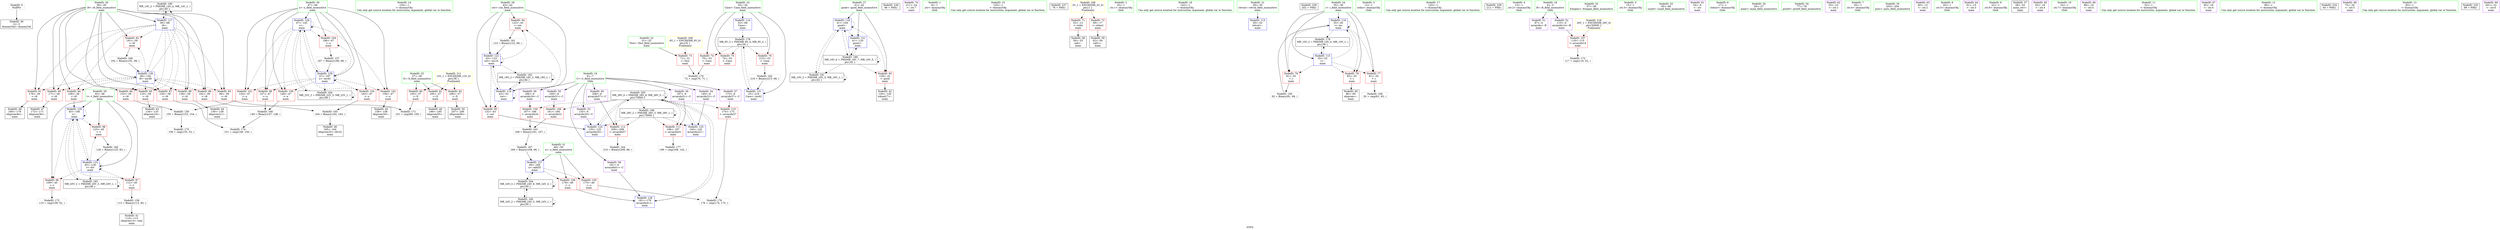digraph "SVFG" {
	label="SVFG";

	Node0x5624481bd0d0 [shape=record,color=grey,label="{NodeID: 0\nNullPtr}"];
	Node0x5624481bd0d0 -> Node0x5624481d91f0[style=solid];
	Node0x5624481e9350 [shape=record,color=black,label="{NodeID: 180\nMR_14V_2 = PHI(MR_14V_4, MR_14V_1, )\npts\{40 \}\n}"];
	Node0x5624481e9350 -> Node0x5624481df430[style=dashed];
	Node0x5624481d9cb0 [shape=record,color=red,label="{NodeID: 97\n112\<--45\n\<--t\nmain\n}"];
	Node0x5624481d9cb0 -> Node0x5624481e1550[style=solid];
	Node0x5624481bc3b0 [shape=record,color=green,label="{NodeID: 14\n104\<--1\n\<--dummyObj\nCan only get source location for instruction, argument, global var or function.}"];
	Node0x5624481da810 [shape=record,color=red,label="{NodeID: 111\n198\<--197\n\<--arrayidx51\nmain\n}"];
	Node0x5624481da810 -> Node0x5624481e31d0[style=solid];
	Node0x5624481bd680 [shape=record,color=green,label="{NodeID: 28\n43\<--44\ncnt\<--cnt_field_insensitive\nmain\n}"];
	Node0x5624481bd680 -> Node0x5624481dd160[style=solid];
	Node0x5624481bd680 -> Node0x5624481dd230[style=solid];
	Node0x5624481bd680 -> Node0x5624481df5d0[style=solid];
	Node0x5624481bd680 -> Node0x5624481df840[style=solid];
	Node0x5624481f3980 [shape=record,color=yellow,style=double,label="{NodeID: 208\n6V_1 = ENCHI(MR_6V_0)\npts\{32 \}\nFun[main]}"];
	Node0x5624481f3980 -> Node0x5624481dc050[style=dashed];
	Node0x5624481dfab0 [shape=record,color=blue,label="{NodeID: 125\n140\<--142\narrayidx22\<--\nmain\n}"];
	Node0x5624481dfab0 -> Node0x5624481f2070[style=dashed];
	Node0x5624481d9700 [shape=record,color=black,label="{NodeID: 42\n130\<--129\ntobool17\<--\nmain\n}"];
	Node0x5624481db280 [shape=record,color=purple,label="{NodeID: 56\n166\<--6\narrayidx34\<--C\nmain\n}"];
	Node0x5624481db280 -> Node0x5624481da670[style=solid];
	Node0x5624481ff340 [shape=record,color=black,label="{NodeID: 236\n96 = PHI()\n}"];
	Node0x5624481dbde0 [shape=record,color=purple,label="{NodeID: 70\n211\<--24\n\<--.str.7\nmain\n}"];
	Node0x5624481e22d0 [shape=record,color=grey,label="{NodeID: 167\n169 = Binary(168, 68, )\n}"];
	Node0x5624481e22d0 -> Node0x5624481dfc50[style=solid];
	Node0x5624481dc940 [shape=record,color=red,label="{NodeID: 84\n106\<--39\n\<--i9\nmain\n}"];
	Node0x5624481dc940 -> Node0x5624481df6a0[style=solid];
	Node0x5624481bc2c0 [shape=record,color=green,label="{NodeID: 1\n8\<--1\n.str\<--dummyObj\nGlob }"];
	Node0x5624481e9850 [shape=record,color=black,label="{NodeID: 181\nMR_16V_2 = PHI(MR_16V_3, MR_16V_1, )\npts\{42 \}\n}"];
	Node0x5624481e9850 -> Node0x5624481df500[style=dashed];
	Node0x5624481e9850 -> Node0x5624481e9850[style=dashed];
	Node0x5624481d9d80 [shape=record,color=red,label="{NodeID: 98\n125\<--45\n\<--t\nmain\n}"];
	Node0x5624481d9d80 -> Node0x5624481e1850[style=solid];
	Node0x5624481bc4b0 [shape=record,color=green,label="{NodeID: 15\n120\<--1\n\<--dummyObj\nCan only get source location for instruction, argument, global var or function.}"];
	Node0x5624481da8e0 [shape=record,color=red,label="{NodeID: 112\n209\<--208\n\<--arrayidx57\nmain\n}"];
	Node0x5624481da8e0 -> Node0x5624481e1e50[style=solid];
	Node0x5624481bd750 [shape=record,color=green,label="{NodeID: 29\n45\<--46\nt\<--t_field_insensitive\nmain\n}"];
	Node0x5624481bd750 -> Node0x5624481d9be0[style=solid];
	Node0x5624481bd750 -> Node0x5624481d9cb0[style=solid];
	Node0x5624481bd750 -> Node0x5624481d9d80[style=solid];
	Node0x5624481bd750 -> Node0x5624481df6a0[style=solid];
	Node0x5624481bd750 -> Node0x5624481df910[style=solid];
	Node0x5624481dfb80 [shape=record,color=blue,label="{NodeID: 126\n47\<--145\nx\<--\nmain\n}"];
	Node0x5624481dfb80 -> Node0x5624481d9e50[style=dashed];
	Node0x5624481dfb80 -> Node0x5624481d9f20[style=dashed];
	Node0x5624481dfb80 -> Node0x5624481d9ff0[style=dashed];
	Node0x5624481dfb80 -> Node0x5624481da0c0[style=dashed];
	Node0x5624481dfb80 -> Node0x5624481da190[style=dashed];
	Node0x5624481dfb80 -> Node0x5624481da260[style=dashed];
	Node0x5624481dfb80 -> Node0x5624481dfb80[style=dashed];
	Node0x5624481dfb80 -> Node0x5624481dfdf0[style=dashed];
	Node0x5624481dfb80 -> Node0x5624481ea750[style=dashed];
	Node0x5624481d97d0 [shape=record,color=black,label="{NodeID: 43\n134\<--133\nidxprom19\<--\nmain\n}"];
	Node0x5624481db350 [shape=record,color=purple,label="{NodeID: 57\n173\<--6\narrayidx37\<--C\nmain\n}"];
	Node0x5624481db350 -> Node0x5624481da740[style=solid];
	Node0x5624481ff440 [shape=record,color=black,label="{NodeID: 237\n76 = PHI()\n}"];
	Node0x5624481dbeb0 [shape=record,color=red,label="{NodeID: 71\n53\<--12\n\<--stdin\nmain\n}"];
	Node0x5624481dbeb0 -> Node0x5624481d93c0[style=solid];
	Node0x5624481e2450 [shape=record,color=grey,label="{NodeID: 168\n192 = Binary(191, 68, )\n}"];
	Node0x5624481e2450 -> Node0x5624481dfec0[style=solid];
	Node0x5624481dca10 [shape=record,color=red,label="{NodeID: 85\n133\<--39\n\<--i9\nmain\n}"];
	Node0x5624481dca10 -> Node0x5624481d97d0[style=solid];
	Node0x5624481bcf60 [shape=record,color=green,label="{NodeID: 2\n10\<--1\n.str.1\<--dummyObj\nGlob }"];
	Node0x5624481e9d50 [shape=record,color=black,label="{NodeID: 182\nMR_18V_2 = PHI(MR_18V_3, MR_18V_1, )\npts\{44 \}\n}"];
	Node0x5624481e9d50 -> Node0x5624481df5d0[style=dashed];
	Node0x5624481e9d50 -> Node0x5624481e9d50[style=dashed];
	Node0x5624481d9e50 [shape=record,color=red,label="{NodeID: 99\n147\<--47\n\<--x\nmain\n}"];
	Node0x5624481d9e50 -> Node0x5624481e2150[style=solid];
	Node0x5624481bc5b0 [shape=record,color=green,label="{NodeID: 16\n142\<--1\n\<--dummyObj\nCan only get source location for instruction, argument, global var or function.}"];
	Node0x5624481da9b0 [shape=record,color=blue,label="{NodeID: 113\n29\<--52\nretval\<--\nmain\n}"];
	Node0x5624481d8db0 [shape=record,color=green,label="{NodeID: 30\n47\<--48\nx\<--x_field_insensitive\nmain\n}"];
	Node0x5624481d8db0 -> Node0x5624481d9e50[style=solid];
	Node0x5624481d8db0 -> Node0x5624481d9f20[style=solid];
	Node0x5624481d8db0 -> Node0x5624481d9ff0[style=solid];
	Node0x5624481d8db0 -> Node0x5624481da0c0[style=solid];
	Node0x5624481d8db0 -> Node0x5624481da190[style=solid];
	Node0x5624481d8db0 -> Node0x5624481da260[style=solid];
	Node0x5624481d8db0 -> Node0x5624481dfb80[style=solid];
	Node0x5624481d8db0 -> Node0x5624481dfdf0[style=solid];
	Node0x5624481dfc50 [shape=record,color=blue,label="{NodeID: 127\n49\<--169\nu\<--add35\nmain\n}"];
	Node0x5624481dfc50 -> Node0x5624481da330[style=dashed];
	Node0x5624481dfc50 -> Node0x5624481da400[style=dashed];
	Node0x5624481dfc50 -> Node0x5624481f1b70[style=dashed];
	Node0x5624481d98a0 [shape=record,color=black,label="{NodeID: 44\n139\<--138\nidxprom21\<--\nmain\n}"];
	Node0x5624481db420 [shape=record,color=purple,label="{NodeID: 58\n181\<--6\narrayidx41\<--C\nmain\n}"];
	Node0x5624481db420 -> Node0x5624481dfd20[style=solid];
	Node0x5624481ff9c0 [shape=record,color=black,label="{NodeID: 238\n202 = PHI()\n}"];
	Node0x5624481dbf80 [shape=record,color=red,label="{NodeID: 72\n59\<--17\n\<--stdout\nmain\n}"];
	Node0x5624481dbf80 -> Node0x5624481d9490[style=solid];
	Node0x5624481e25d0 [shape=record,color=grey,label="{NodeID: 169\n82 = cmp(81, 83, )\n}"];
	Node0x5624481dcae0 [shape=record,color=red,label="{NodeID: 86\n138\<--39\n\<--i9\nmain\n}"];
	Node0x5624481dcae0 -> Node0x5624481d98a0[style=solid];
	Node0x5624481bbe40 [shape=record,color=green,label="{NodeID: 3\n12\<--1\nstdin\<--dummyObj\nGlob }"];
	Node0x5624481ea250 [shape=record,color=black,label="{NodeID: 183\nMR_20V_2 = PHI(MR_20V_3, MR_20V_1, )\npts\{46 \}\n}"];
	Node0x5624481ea250 -> Node0x5624481df6a0[style=dashed];
	Node0x5624481ea250 -> Node0x5624481ea250[style=dashed];
	Node0x5624481d9f20 [shape=record,color=red,label="{NodeID: 100\n148\<--47\n\<--x\nmain\n}"];
	Node0x5624481d9f20 -> Node0x5624481e2150[style=solid];
	Node0x5624481bdaf0 [shape=record,color=green,label="{NodeID: 17\n145\<--1\n\<--dummyObj\nCan only get source location for instruction, argument, global var or function.}"];
	Node0x5624481daa80 [shape=record,color=blue,label="{NodeID: 114\n33\<--68\nCase\<--\nmain\n}"];
	Node0x5624481daa80 -> Node0x5624481e8950[style=dashed];
	Node0x5624481d8e40 [shape=record,color=green,label="{NodeID: 31\n49\<--50\nu\<--u_field_insensitive\nmain\n}"];
	Node0x5624481d8e40 -> Node0x5624481da330[style=solid];
	Node0x5624481d8e40 -> Node0x5624481da400[style=solid];
	Node0x5624481d8e40 -> Node0x5624481dfc50[style=solid];
	Node0x5624481f3c20 [shape=record,color=yellow,style=double,label="{NodeID: 211\n12V_1 = ENCHI(MR_12V_0)\npts\{38 \}\nFun[main]}"];
	Node0x5624481f3c20 -> Node0x5624481dc600[style=dashed];
	Node0x5624481f3c20 -> Node0x5624481dc6d0[style=dashed];
	Node0x5624481f3c20 -> Node0x5624481dc7a0[style=dashed];
	Node0x5624481dfd20 [shape=record,color=blue,label="{NodeID: 128\n181\<--178\narrayidx41\<--\nmain\n}"];
	Node0x5624481dfd20 -> Node0x5624481f2070[style=dashed];
	Node0x5624481d9970 [shape=record,color=black,label="{NodeID: 45\n159\<--158\nidxprom30\<--\nmain\n}"];
	Node0x5624481db4f0 [shape=record,color=purple,label="{NodeID: 59\n197\<--6\narrayidx51\<--C\nmain\n}"];
	Node0x5624481db4f0 -> Node0x5624481da810[style=solid];
	Node0x5624481ffac0 [shape=record,color=black,label="{NodeID: 239\n212 = PHI()\n}"];
	Node0x5624481e1250 [shape=record,color=grey,label="{NodeID: 156\n92 = Binary(91, 68, )\n}"];
	Node0x5624481e1250 -> Node0x5624481df360[style=solid];
	Node0x5624481dc050 [shape=record,color=red,label="{NodeID: 73\n71\<--31\n\<--Test\nmain\n}"];
	Node0x5624481dc050 -> Node0x5624481e2750[style=solid];
	Node0x5624481e2750 [shape=record,color=grey,label="{NodeID: 170\n72 = cmp(70, 71, )\n}"];
	Node0x5624481dcbb0 [shape=record,color=red,label="{NodeID: 87\n150\<--39\n\<--i9\nmain\n}"];
	Node0x5624481dcbb0 -> Node0x5624481e2d50[style=solid];
	Node0x5624481bbed0 [shape=record,color=green,label="{NodeID: 4\n13\<--1\n.str.2\<--dummyObj\nGlob }"];
	Node0x5624481ea750 [shape=record,color=black,label="{NodeID: 184\nMR_22V_2 = PHI(MR_22V_3, MR_22V_1, )\npts\{48 \}\n}"];
	Node0x5624481ea750 -> Node0x5624481dfb80[style=dashed];
	Node0x5624481ea750 -> Node0x5624481ea750[style=dashed];
	Node0x5624481d9ff0 [shape=record,color=red,label="{NodeID: 101\n154\<--47\n\<--x\nmain\n}"];
	Node0x5624481d9ff0 -> Node0x5624481e16d0[style=solid];
	Node0x5624481bdbc0 [shape=record,color=green,label="{NodeID: 18\n4\<--5\nB\<--B_field_insensitive\nGlob }"];
	Node0x5624481bdbc0 -> Node0x5624481dae70[style=solid];
	Node0x5624481bdbc0 -> Node0x5624481daf40[style=solid];
	Node0x5624481dab50 [shape=record,color=blue,label="{NodeID: 115\n35\<--52\ni\<--\nmain\n}"];
	Node0x5624481dab50 -> Node0x5624481dc390[style=dashed];
	Node0x5624481dab50 -> Node0x5624481dc460[style=dashed];
	Node0x5624481dab50 -> Node0x5624481dc530[style=dashed];
	Node0x5624481dab50 -> Node0x5624481df360[style=dashed];
	Node0x5624481dab50 -> Node0x5624481e8e50[style=dashed];
	Node0x5624481d8ed0 [shape=record,color=green,label="{NodeID: 32\n57\<--58\nfreopen\<--freopen_field_insensitive\n}"];
	Node0x5624481dfdf0 [shape=record,color=blue,label="{NodeID: 129\n47\<--187\nx\<--inc45\nmain\n}"];
	Node0x5624481dfdf0 -> Node0x5624481d9e50[style=dashed];
	Node0x5624481dfdf0 -> Node0x5624481d9f20[style=dashed];
	Node0x5624481dfdf0 -> Node0x5624481d9ff0[style=dashed];
	Node0x5624481dfdf0 -> Node0x5624481da0c0[style=dashed];
	Node0x5624481dfdf0 -> Node0x5624481da190[style=dashed];
	Node0x5624481dfdf0 -> Node0x5624481da260[style=dashed];
	Node0x5624481dfdf0 -> Node0x5624481dfb80[style=dashed];
	Node0x5624481dfdf0 -> Node0x5624481dfdf0[style=dashed];
	Node0x5624481dfdf0 -> Node0x5624481ea750[style=dashed];
	Node0x5624481d9a40 [shape=record,color=black,label="{NodeID: 46\n165\<--164\nidxprom33\<--div32\nmain\n}"];
	Node0x5624481db5c0 [shape=record,color=purple,label="{NodeID: 60\n208\<--6\narrayidx57\<--C\nmain\n}"];
	Node0x5624481db5c0 -> Node0x5624481da8e0[style=solid];
	Node0x5624481e13d0 [shape=record,color=grey,label="{NodeID: 157\n187 = Binary(186, 68, )\n}"];
	Node0x5624481e13d0 -> Node0x5624481dfdf0[style=solid];
	Node0x5624481dc120 [shape=record,color=red,label="{NodeID: 74\n70\<--33\n\<--Case\nmain\n}"];
	Node0x5624481dc120 -> Node0x5624481e2750[style=solid];
	Node0x5624481e28d0 [shape=record,color=grey,label="{NodeID: 171\n101 = cmp(99, 100, )\n}"];
	Node0x5624481dcc80 [shape=record,color=red,label="{NodeID: 88\n153\<--39\n\<--i9\nmain\n}"];
	Node0x5624481dcc80 -> Node0x5624481e16d0[style=solid];
	Node0x5624481d8490 [shape=record,color=green,label="{NodeID: 5\n15\<--1\n.str.3\<--dummyObj\nGlob }"];
	Node0x5624481eac50 [shape=record,color=black,label="{NodeID: 185\nMR_24V_2 = PHI(MR_24V_3, MR_24V_1, )\npts\{50 \}\n}"];
	Node0x5624481eac50 -> Node0x5624481eac50[style=dashed];
	Node0x5624481eac50 -> Node0x5624481f1b70[style=dashed];
	Node0x5624481da0c0 [shape=record,color=red,label="{NodeID: 102\n158\<--47\n\<--x\nmain\n}"];
	Node0x5624481da0c0 -> Node0x5624481d9970[style=solid];
	Node0x5624481bdcc0 [shape=record,color=green,label="{NodeID: 19\n6\<--7\nC\<--C_field_insensitive\nGlob }"];
	Node0x5624481bdcc0 -> Node0x5624481db010[style=solid];
	Node0x5624481bdcc0 -> Node0x5624481db0e0[style=solid];
	Node0x5624481bdcc0 -> Node0x5624481db1b0[style=solid];
	Node0x5624481bdcc0 -> Node0x5624481db280[style=solid];
	Node0x5624481bdcc0 -> Node0x5624481db350[style=solid];
	Node0x5624481bdcc0 -> Node0x5624481db420[style=solid];
	Node0x5624481bdcc0 -> Node0x5624481db4f0[style=solid];
	Node0x5624481bdcc0 -> Node0x5624481db5c0[style=solid];
	Node0x5624481df360 [shape=record,color=blue,label="{NodeID: 116\n35\<--92\ni\<--inc\nmain\n}"];
	Node0x5624481df360 -> Node0x5624481dc390[style=dashed];
	Node0x5624481df360 -> Node0x5624481dc460[style=dashed];
	Node0x5624481df360 -> Node0x5624481dc530[style=dashed];
	Node0x5624481df360 -> Node0x5624481df360[style=dashed];
	Node0x5624481df360 -> Node0x5624481e8e50[style=dashed];
	Node0x5624481d8f60 [shape=record,color=green,label="{NodeID: 33\n65\<--66\nscanf\<--scanf_field_insensitive\n}"];
	Node0x5624481dfec0 [shape=record,color=blue,label="{NodeID: 130\n39\<--192\ni9\<--inc48\nmain\n}"];
	Node0x5624481dfec0 -> Node0x5624481dc870[style=dashed];
	Node0x5624481dfec0 -> Node0x5624481dc940[style=dashed];
	Node0x5624481dfec0 -> Node0x5624481dca10[style=dashed];
	Node0x5624481dfec0 -> Node0x5624481dcae0[style=dashed];
	Node0x5624481dfec0 -> Node0x5624481dcbb0[style=dashed];
	Node0x5624481dfec0 -> Node0x5624481dcc80[style=dashed];
	Node0x5624481dfec0 -> Node0x5624481dcd50[style=dashed];
	Node0x5624481dfec0 -> Node0x5624481dce20[style=dashed];
	Node0x5624481dfec0 -> Node0x5624481dcef0[style=dashed];
	Node0x5624481dfec0 -> Node0x5624481dcfc0[style=dashed];
	Node0x5624481dfec0 -> Node0x5624481dfec0[style=dashed];
	Node0x5624481dfec0 -> Node0x5624481e9350[style=dashed];
	Node0x5624481d9b10 [shape=record,color=black,label="{NodeID: 47\n172\<--171\nidxprom36\<--\nmain\n}"];
	Node0x5624481db690 [shape=record,color=purple,label="{NodeID: 61\n54\<--8\n\<--.str\nmain\n}"];
	Node0x5624481e1550 [shape=record,color=grey,label="{NodeID: 158\n113 = Binary(112, 83, )\n}"];
	Node0x5624481e1550 -> Node0x5624481d9630[style=solid];
	Node0x5624481dc1f0 [shape=record,color=red,label="{NodeID: 75\n74\<--33\n\<--Case\nmain\n}"];
	Node0x5624481e2a50 [shape=record,color=grey,label="{NodeID: 172\n110 = cmp(109, 52, )\n}"];
	Node0x5624481dcd50 [shape=record,color=red,label="{NodeID: 89\n162\<--39\n\<--i9\nmain\n}"];
	Node0x5624481dcd50 -> Node0x5624481e1fd0[style=solid];
	Node0x5624481d8520 [shape=record,color=green,label="{NodeID: 6\n17\<--1\nstdout\<--dummyObj\nGlob }"];
	Node0x5624481eb150 [shape=record,color=black,label="{NodeID: 186\nMR_28V_2 = PHI(MR_28V_3, MR_28V_1, )\npts\{70000 \}\n}"];
	Node0x5624481eb150 -> Node0x5624481da810[style=dashed];
	Node0x5624481eb150 -> Node0x5624481da8e0[style=dashed];
	Node0x5624481eb150 -> Node0x5624481df9e0[style=dashed];
	Node0x5624481eb150 -> Node0x5624481dfab0[style=dashed];
	Node0x5624481eb150 -> Node0x5624481eb150[style=dashed];
	Node0x5624481da190 [shape=record,color=red,label="{NodeID: 103\n163\<--47\n\<--x\nmain\n}"];
	Node0x5624481da190 -> Node0x5624481e1fd0[style=solid];
	Node0x5624481bddc0 [shape=record,color=green,label="{NodeID: 20\n26\<--27\nmain\<--main_field_insensitive\n}"];
	Node0x5624481df430 [shape=record,color=blue,label="{NodeID: 117\n39\<--68\ni9\<--\nmain\n}"];
	Node0x5624481df430 -> Node0x5624481dc870[style=dashed];
	Node0x5624481df430 -> Node0x5624481dc940[style=dashed];
	Node0x5624481df430 -> Node0x5624481dca10[style=dashed];
	Node0x5624481df430 -> Node0x5624481dcae0[style=dashed];
	Node0x5624481df430 -> Node0x5624481dcbb0[style=dashed];
	Node0x5624481df430 -> Node0x5624481dcc80[style=dashed];
	Node0x5624481df430 -> Node0x5624481dcd50[style=dashed];
	Node0x5624481df430 -> Node0x5624481dce20[style=dashed];
	Node0x5624481df430 -> Node0x5624481dcef0[style=dashed];
	Node0x5624481df430 -> Node0x5624481dcfc0[style=dashed];
	Node0x5624481df430 -> Node0x5624481dfec0[style=dashed];
	Node0x5624481df430 -> Node0x5624481e9350[style=dashed];
	Node0x5624481d8ff0 [shape=record,color=green,label="{NodeID: 34\n77\<--78\nprintf\<--printf_field_insensitive\n}"];
	Node0x5624481dff90 [shape=record,color=blue,label="{NodeID: 131\n33\<--216\nCase\<--inc62\nmain\n}"];
	Node0x5624481dff90 -> Node0x5624481e8950[style=dashed];
	Node0x5624481dac00 [shape=record,color=black,label="{NodeID: 48\n180\<--179\nidxprom40\<--\nmain\n}"];
	Node0x5624481db760 [shape=record,color=purple,label="{NodeID: 62\n55\<--10\n\<--.str.1\nmain\n}"];
	Node0x5624481e16d0 [shape=record,color=grey,label="{NodeID: 159\n155 = Binary(153, 154, )\n}"];
	Node0x5624481e16d0 -> Node0x5624481e2ed0[style=solid];
	Node0x5624481dc2c0 [shape=record,color=red,label="{NodeID: 76\n215\<--33\n\<--Case\nmain\n}"];
	Node0x5624481dc2c0 -> Node0x5624481e1b50[style=solid];
	Node0x5624481e2bd0 [shape=record,color=grey,label="{NodeID: 173\n117 = cmp(116, 52, )\n}"];
	Node0x5624481dce20 [shape=record,color=red,label="{NodeID: 90\n171\<--39\n\<--i9\nmain\n}"];
	Node0x5624481dce20 -> Node0x5624481d9b10[style=solid];
	Node0x5624481bbfc0 [shape=record,color=green,label="{NodeID: 7\n18\<--1\n.str.4\<--dummyObj\nGlob }"];
	Node0x5624481da260 [shape=record,color=red,label="{NodeID: 104\n186\<--47\n\<--x\nmain\n}"];
	Node0x5624481da260 -> Node0x5624481e13d0[style=solid];
	Node0x5624481bdec0 [shape=record,color=green,label="{NodeID: 21\n29\<--30\nretval\<--retval_field_insensitive\nmain\n}"];
	Node0x5624481bdec0 -> Node0x5624481da9b0[style=solid];
	Node0x5624481df500 [shape=record,color=blue,label="{NodeID: 118\n41\<--104\ngood\<--\nmain\n}"];
	Node0x5624481df500 -> Node0x5624481dd090[style=dashed];
	Node0x5624481df500 -> Node0x5624481df500[style=dashed];
	Node0x5624481df500 -> Node0x5624481df770[style=dashed];
	Node0x5624481df500 -> Node0x5624481e9850[style=dashed];
	Node0x5624481df500 -> Node0x5624481ec050[style=dashed];
	Node0x5624481d90f0 [shape=record,color=green,label="{NodeID: 35\n203\<--204\nputs\<--puts_field_insensitive\n}"];
	Node0x5624481dacd0 [shape=record,color=black,label="{NodeID: 49\n196\<--195\nidxprom50\<--\nmain\n}"];
	Node0x5624481db830 [shape=record,color=purple,label="{NodeID: 63\n60\<--13\n\<--.str.2\nmain\n}"];
	Node0x5624481e1850 [shape=record,color=grey,label="{NodeID: 160\n126 = Binary(125, 83, )\n}"];
	Node0x5624481e1850 -> Node0x5624481df910[style=solid];
	Node0x5624481dc390 [shape=record,color=red,label="{NodeID: 77\n81\<--35\n\<--i\nmain\n}"];
	Node0x5624481dc390 -> Node0x5624481e25d0[style=solid];
	Node0x5624481e2d50 [shape=record,color=grey,label="{NodeID: 174\n151 = cmp(149, 150, )\n}"];
	Node0x5624481dcef0 [shape=record,color=red,label="{NodeID: 91\n179\<--39\n\<--i9\nmain\n}"];
	Node0x5624481dcef0 -> Node0x5624481dac00[style=solid];
	Node0x5624481bc050 [shape=record,color=green,label="{NodeID: 8\n20\<--1\n.str.5\<--dummyObj\nGlob }"];
	Node0x5624481da330 [shape=record,color=red,label="{NodeID: 105\n175\<--49\n\<--u\nmain\n}"];
	Node0x5624481da330 -> Node0x5624481e3050[style=solid];
	Node0x5624481bdf90 [shape=record,color=green,label="{NodeID: 22\n31\<--32\nTest\<--Test_field_insensitive\nmain\n}"];
	Node0x5624481bdf90 -> Node0x5624481dc050[style=solid];
	Node0x5624481df5d0 [shape=record,color=blue,label="{NodeID: 119\n43\<--52\ncnt\<--\nmain\n}"];
	Node0x5624481df5d0 -> Node0x5624481dd160[style=dashed];
	Node0x5624481df5d0 -> Node0x5624481dd230[style=dashed];
	Node0x5624481df5d0 -> Node0x5624481df5d0[style=dashed];
	Node0x5624481df5d0 -> Node0x5624481df840[style=dashed];
	Node0x5624481df5d0 -> Node0x5624481e9d50[style=dashed];
	Node0x5624481d91f0 [shape=record,color=black,label="{NodeID: 36\n2\<--3\ndummyVal\<--dummyVal\n}"];
	Node0x5624481dada0 [shape=record,color=black,label="{NodeID: 50\n207\<--206\nidxprom56\<--\nmain\n}"];
	Node0x5624481db900 [shape=record,color=purple,label="{NodeID: 64\n61\<--15\n\<--.str.3\nmain\n}"];
	Node0x5624481e19d0 [shape=record,color=grey,label="{NodeID: 161\n123 = Binary(122, 68, )\n}"];
	Node0x5624481e19d0 -> Node0x5624481df840[style=solid];
	Node0x5624481dc460 [shape=record,color=red,label="{NodeID: 78\n85\<--35\n\<--i\nmain\n}"];
	Node0x5624481dc460 -> Node0x5624481d9560[style=solid];
	Node0x5624481e2ed0 [shape=record,color=grey,label="{NodeID: 175\n156 = cmp(155, 52, )\n}"];
	Node0x5624481dcfc0 [shape=record,color=red,label="{NodeID: 92\n191\<--39\n\<--i9\nmain\n}"];
	Node0x5624481dcfc0 -> Node0x5624481e2450[style=solid];
	Node0x5624481bd8b0 [shape=record,color=green,label="{NodeID: 9\n22\<--1\n.str.6\<--dummyObj\nGlob }"];
	Node0x5624481ec050 [shape=record,color=black,label="{NodeID: 189\nMR_16V_6 = PHI(MR_16V_7, MR_16V_5, )\npts\{42 \}\n}"];
	Node0x5624481ec050 -> Node0x5624481dd090[style=dashed];
	Node0x5624481ec050 -> Node0x5624481df500[style=dashed];
	Node0x5624481ec050 -> Node0x5624481df770[style=dashed];
	Node0x5624481ec050 -> Node0x5624481e9850[style=dashed];
	Node0x5624481ec050 -> Node0x5624481ec050[style=dashed];
	Node0x5624481da400 [shape=record,color=red,label="{NodeID: 106\n178\<--49\n\<--u\nmain\n}"];
	Node0x5624481da400 -> Node0x5624481dfd20[style=solid];
	Node0x5624481bd270 [shape=record,color=green,label="{NodeID: 23\n33\<--34\nCase\<--Case_field_insensitive\nmain\n}"];
	Node0x5624481bd270 -> Node0x5624481dc120[style=solid];
	Node0x5624481bd270 -> Node0x5624481dc1f0[style=solid];
	Node0x5624481bd270 -> Node0x5624481dc2c0[style=solid];
	Node0x5624481bd270 -> Node0x5624481daa80[style=solid];
	Node0x5624481bd270 -> Node0x5624481dff90[style=solid];
	Node0x5624481df6a0 [shape=record,color=blue,label="{NodeID: 120\n45\<--106\nt\<--\nmain\n}"];
	Node0x5624481df6a0 -> Node0x5624481d9be0[style=dashed];
	Node0x5624481df6a0 -> Node0x5624481d9cb0[style=dashed];
	Node0x5624481df6a0 -> Node0x5624481d9d80[style=dashed];
	Node0x5624481df6a0 -> Node0x5624481df6a0[style=dashed];
	Node0x5624481df6a0 -> Node0x5624481df910[style=dashed];
	Node0x5624481df6a0 -> Node0x5624481ea250[style=dashed];
	Node0x5624481d92f0 [shape=record,color=black,label="{NodeID: 37\n28\<--52\nmain_ret\<--\nmain\n}"];
	Node0x5624481dae70 [shape=record,color=purple,label="{NodeID: 51\n87\<--4\narrayidx\<--B\nmain\n}"];
	Node0x5624481db9d0 [shape=record,color=purple,label="{NodeID: 65\n63\<--18\n\<--.str.4\nmain\n}"];
	Node0x5624481e1b50 [shape=record,color=grey,label="{NodeID: 162\n216 = Binary(215, 68, )\n}"];
	Node0x5624481e1b50 -> Node0x5624481dff90[style=solid];
	Node0x5624481dc530 [shape=record,color=red,label="{NodeID: 79\n91\<--35\n\<--i\nmain\n}"];
	Node0x5624481dc530 -> Node0x5624481e1250[style=solid];
	Node0x5624481e3050 [shape=record,color=grey,label="{NodeID: 176\n176 = cmp(174, 175, )\n}"];
	Node0x5624481dd090 [shape=record,color=red,label="{NodeID: 93\n129\<--41\n\<--good\nmain\n}"];
	Node0x5624481dd090 -> Node0x5624481d9700[style=solid];
	Node0x5624481bd980 [shape=record,color=green,label="{NodeID: 10\n24\<--1\n.str.7\<--dummyObj\nGlob }"];
	Node0x5624481da4d0 [shape=record,color=red,label="{NodeID: 107\n116\<--115\n\<--arrayidx14\nmain\n}"];
	Node0x5624481da4d0 -> Node0x5624481e2bd0[style=solid];
	Node0x5624481bd340 [shape=record,color=green,label="{NodeID: 24\n35\<--36\ni\<--i_field_insensitive\nmain\n}"];
	Node0x5624481bd340 -> Node0x5624481dc390[style=solid];
	Node0x5624481bd340 -> Node0x5624481dc460[style=solid];
	Node0x5624481bd340 -> Node0x5624481dc530[style=solid];
	Node0x5624481bd340 -> Node0x5624481dab50[style=solid];
	Node0x5624481bd340 -> Node0x5624481df360[style=solid];
	Node0x5624481f1b70 [shape=record,color=black,label="{NodeID: 204\nMR_24V_4 = PHI(MR_24V_6, MR_24V_3, )\npts\{50 \}\n}"];
	Node0x5624481f1b70 -> Node0x5624481dfc50[style=dashed];
	Node0x5624481f1b70 -> Node0x5624481eac50[style=dashed];
	Node0x5624481f1b70 -> Node0x5624481f1b70[style=dashed];
	Node0x5624481df770 [shape=record,color=blue,label="{NodeID: 121\n41\<--120\ngood\<--\nmain\n}"];
	Node0x5624481df770 -> Node0x5624481ec050[style=dashed];
	Node0x5624481d93c0 [shape=record,color=black,label="{NodeID: 38\n56\<--53\ncall\<--\nmain\n}"];
	Node0x5624481f4240 [shape=record,color=yellow,style=double,label="{NodeID: 218\n26V_1 = ENCHI(MR_26V_0)\npts\{50000 \}\nFun[main]}"];
	Node0x5624481f4240 -> Node0x5624481da4d0[style=dashed];
	Node0x5624481daf40 [shape=record,color=purple,label="{NodeID: 52\n115\<--4\narrayidx14\<--B\nmain\n}"];
	Node0x5624481daf40 -> Node0x5624481da4d0[style=solid];
	Node0x5624481dbaa0 [shape=record,color=purple,label="{NodeID: 66\n88\<--18\n\<--.str.4\nmain\n}"];
	Node0x5624481e1cd0 [shape=record,color=grey,label="{NodeID: 163\n168 = Binary(161, 167, )\n}"];
	Node0x5624481e1cd0 -> Node0x5624481e22d0[style=solid];
	Node0x5624481dc600 [shape=record,color=red,label="{NodeID: 80\n100\<--37\n\<--X\nmain\n}"];
	Node0x5624481dc600 -> Node0x5624481e28d0[style=solid];
	Node0x5624481e31d0 [shape=record,color=grey,label="{NodeID: 177\n199 = cmp(198, 142, )\n}"];
	Node0x5624481dd160 [shape=record,color=red,label="{NodeID: 94\n122\<--43\n\<--cnt\nmain\n}"];
	Node0x5624481dd160 -> Node0x5624481e19d0[style=solid];
	Node0x5624481d87d0 [shape=record,color=green,label="{NodeID: 11\n52\<--1\n\<--dummyObj\nCan only get source location for instruction, argument, global var or function.}"];
	Node0x5624481da5a0 [shape=record,color=red,label="{NodeID: 108\n161\<--160\n\<--arrayidx31\nmain\n}"];
	Node0x5624481da5a0 -> Node0x5624481e1cd0[style=solid];
	Node0x5624481bd410 [shape=record,color=green,label="{NodeID: 25\n37\<--38\nX\<--X_field_insensitive\nmain\n}"];
	Node0x5624481bd410 -> Node0x5624481dc600[style=solid];
	Node0x5624481bd410 -> Node0x5624481dc6d0[style=solid];
	Node0x5624481bd410 -> Node0x5624481dc7a0[style=solid];
	Node0x5624481f2070 [shape=record,color=black,label="{NodeID: 205\nMR_28V_6 = PHI(MR_28V_9, MR_28V_5, )\npts\{70000 \}\n}"];
	Node0x5624481f2070 -> Node0x5624481da5a0[style=dashed];
	Node0x5624481f2070 -> Node0x5624481da670[style=dashed];
	Node0x5624481f2070 -> Node0x5624481da740[style=dashed];
	Node0x5624481f2070 -> Node0x5624481da810[style=dashed];
	Node0x5624481f2070 -> Node0x5624481da8e0[style=dashed];
	Node0x5624481f2070 -> Node0x5624481df9e0[style=dashed];
	Node0x5624481f2070 -> Node0x5624481dfab0[style=dashed];
	Node0x5624481f2070 -> Node0x5624481dfd20[style=dashed];
	Node0x5624481f2070 -> Node0x5624481eb150[style=dashed];
	Node0x5624481f2070 -> Node0x5624481f2070[style=dashed];
	Node0x5624481df840 [shape=record,color=blue,label="{NodeID: 122\n43\<--123\ncnt\<--inc16\nmain\n}"];
	Node0x5624481df840 -> Node0x5624481dd160[style=dashed];
	Node0x5624481df840 -> Node0x5624481dd230[style=dashed];
	Node0x5624481df840 -> Node0x5624481df5d0[style=dashed];
	Node0x5624481df840 -> Node0x5624481df840[style=dashed];
	Node0x5624481df840 -> Node0x5624481e9d50[style=dashed];
	Node0x5624481d9490 [shape=record,color=black,label="{NodeID: 39\n62\<--59\ncall1\<--\nmain\n}"];
	Node0x5624481db010 [shape=record,color=purple,label="{NodeID: 53\n135\<--6\narrayidx20\<--C\nmain\n}"];
	Node0x5624481db010 -> Node0x5624481df9e0[style=solid];
	Node0x5624481dbb70 [shape=record,color=purple,label="{NodeID: 67\n95\<--18\n\<--.str.4\nmain\n}"];
	Node0x5624481e1e50 [shape=record,color=grey,label="{NodeID: 164\n210 = Binary(209, 68, )\n}"];
	Node0x5624481dc6d0 [shape=record,color=red,label="{NodeID: 81\n195\<--37\n\<--X\nmain\n}"];
	Node0x5624481dc6d0 -> Node0x5624481dacd0[style=solid];
	Node0x5624481e8950 [shape=record,color=black,label="{NodeID: 178\nMR_8V_3 = PHI(MR_8V_4, MR_8V_2, )\npts\{34 \}\n}"];
	Node0x5624481e8950 -> Node0x5624481dc120[style=dashed];
	Node0x5624481e8950 -> Node0x5624481dc1f0[style=dashed];
	Node0x5624481e8950 -> Node0x5624481dc2c0[style=dashed];
	Node0x5624481e8950 -> Node0x5624481dff90[style=dashed];
	Node0x5624481dd230 [shape=record,color=red,label="{NodeID: 95\n132\<--43\n\<--cnt\nmain\n}"];
	Node0x5624481dd230 -> Node0x5624481df9e0[style=solid];
	Node0x5624481d88a0 [shape=record,color=green,label="{NodeID: 12\n68\<--1\n\<--dummyObj\nCan only get source location for instruction, argument, global var or function.}"];
	Node0x5624481da670 [shape=record,color=red,label="{NodeID: 109\n167\<--166\n\<--arrayidx34\nmain\n}"];
	Node0x5624481da670 -> Node0x5624481e1cd0[style=solid];
	Node0x5624481bd4e0 [shape=record,color=green,label="{NodeID: 26\n39\<--40\ni9\<--i9_field_insensitive\nmain\n}"];
	Node0x5624481bd4e0 -> Node0x5624481dc870[style=solid];
	Node0x5624481bd4e0 -> Node0x5624481dc940[style=solid];
	Node0x5624481bd4e0 -> Node0x5624481dca10[style=solid];
	Node0x5624481bd4e0 -> Node0x5624481dcae0[style=solid];
	Node0x5624481bd4e0 -> Node0x5624481dcbb0[style=solid];
	Node0x5624481bd4e0 -> Node0x5624481dcc80[style=solid];
	Node0x5624481bd4e0 -> Node0x5624481dcd50[style=solid];
	Node0x5624481bd4e0 -> Node0x5624481dce20[style=solid];
	Node0x5624481bd4e0 -> Node0x5624481dcef0[style=solid];
	Node0x5624481bd4e0 -> Node0x5624481dcfc0[style=solid];
	Node0x5624481bd4e0 -> Node0x5624481df430[style=solid];
	Node0x5624481bd4e0 -> Node0x5624481dfec0[style=solid];
	Node0x5624481f2570 [shape=record,color=yellow,style=double,label="{NodeID: 206\n2V_1 = ENCHI(MR_2V_0)\npts\{1 \}\nFun[main]}"];
	Node0x5624481f2570 -> Node0x5624481dbeb0[style=dashed];
	Node0x5624481f2570 -> Node0x5624481dbf80[style=dashed];
	Node0x5624481df910 [shape=record,color=blue,label="{NodeID: 123\n45\<--126\nt\<--div\nmain\n}"];
	Node0x5624481df910 -> Node0x5624481d9be0[style=dashed];
	Node0x5624481df910 -> Node0x5624481d9cb0[style=dashed];
	Node0x5624481df910 -> Node0x5624481d9d80[style=dashed];
	Node0x5624481df910 -> Node0x5624481df6a0[style=dashed];
	Node0x5624481df910 -> Node0x5624481df910[style=dashed];
	Node0x5624481df910 -> Node0x5624481ea250[style=dashed];
	Node0x5624481d9560 [shape=record,color=black,label="{NodeID: 40\n86\<--85\nidxprom\<--\nmain\n}"];
	Node0x5624481db0e0 [shape=record,color=purple,label="{NodeID: 54\n140\<--6\narrayidx22\<--C\nmain\n}"];
	Node0x5624481db0e0 -> Node0x5624481dfab0[style=solid];
	Node0x562447fcdcb0 [shape=record,color=black,label="{NodeID: 234\n64 = PHI()\n}"];
	Node0x5624481dbc40 [shape=record,color=purple,label="{NodeID: 68\n75\<--20\n\<--.str.5\nmain\n}"];
	Node0x5624481e1fd0 [shape=record,color=grey,label="{NodeID: 165\n164 = Binary(162, 163, )\n}"];
	Node0x5624481e1fd0 -> Node0x5624481d9a40[style=solid];
	Node0x5624481dc7a0 [shape=record,color=red,label="{NodeID: 82\n206\<--37\n\<--X\nmain\n}"];
	Node0x5624481dc7a0 -> Node0x5624481dada0[style=solid];
	Node0x5624481e8e50 [shape=record,color=black,label="{NodeID: 179\nMR_10V_2 = PHI(MR_10V_4, MR_10V_1, )\npts\{36 \}\n}"];
	Node0x5624481e8e50 -> Node0x5624481dab50[style=dashed];
	Node0x5624481d9be0 [shape=record,color=red,label="{NodeID: 96\n109\<--45\n\<--t\nmain\n}"];
	Node0x5624481d9be0 -> Node0x5624481e2a50[style=solid];
	Node0x5624481d8970 [shape=record,color=green,label="{NodeID: 13\n83\<--1\n\<--dummyObj\nCan only get source location for instruction, argument, global var or function.}"];
	Node0x5624481da740 [shape=record,color=red,label="{NodeID: 110\n174\<--173\n\<--arrayidx37\nmain\n}"];
	Node0x5624481da740 -> Node0x5624481e3050[style=solid];
	Node0x5624481bd5b0 [shape=record,color=green,label="{NodeID: 27\n41\<--42\ngood\<--good_field_insensitive\nmain\n}"];
	Node0x5624481bd5b0 -> Node0x5624481dd090[style=solid];
	Node0x5624481bd5b0 -> Node0x5624481df500[style=solid];
	Node0x5624481bd5b0 -> Node0x5624481df770[style=solid];
	Node0x5624481df9e0 [shape=record,color=blue,label="{NodeID: 124\n135\<--132\narrayidx20\<--\nmain\n}"];
	Node0x5624481df9e0 -> Node0x5624481f2070[style=dashed];
	Node0x5624481d9630 [shape=record,color=black,label="{NodeID: 41\n114\<--113\nidxprom13\<--rem\nmain\n}"];
	Node0x5624481db1b0 [shape=record,color=purple,label="{NodeID: 55\n160\<--6\narrayidx31\<--C\nmain\n}"];
	Node0x5624481db1b0 -> Node0x5624481da5a0[style=solid];
	Node0x5624481ff240 [shape=record,color=black,label="{NodeID: 235\n89 = PHI()\n}"];
	Node0x5624481dbd10 [shape=record,color=purple,label="{NodeID: 69\n201\<--22\n\<--.str.6\nmain\n}"];
	Node0x5624481e2150 [shape=record,color=grey,label="{NodeID: 166\n149 = Binary(147, 148, )\n}"];
	Node0x5624481e2150 -> Node0x5624481e2d50[style=solid];
	Node0x5624481dc870 [shape=record,color=red,label="{NodeID: 83\n99\<--39\n\<--i9\nmain\n}"];
	Node0x5624481dc870 -> Node0x5624481e28d0[style=solid];
}
